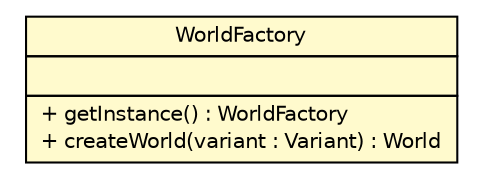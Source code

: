 #!/usr/local/bin/dot
#
# Class diagram 
# Generated by UMLGraph version 5.2 (http://www.umlgraph.org/)
#

digraph G {
	edge [fontname="Helvetica",fontsize=10,labelfontname="Helvetica",labelfontsize=10];
	node [fontname="Helvetica",fontsize=10,shape=plaintext];
	nodesep=0.25;
	ranksep=0.5;
	// dip.world.WorldFactory
	c7897 [label=<<table title="dip.world.WorldFactory" border="0" cellborder="1" cellspacing="0" cellpadding="2" port="p" bgcolor="lemonChiffon" href="./WorldFactory.html">
		<tr><td><table border="0" cellspacing="0" cellpadding="1">
<tr><td align="center" balign="center"> WorldFactory </td></tr>
		</table></td></tr>
		<tr><td><table border="0" cellspacing="0" cellpadding="1">
<tr><td align="left" balign="left">  </td></tr>
		</table></td></tr>
		<tr><td><table border="0" cellspacing="0" cellpadding="1">
<tr><td align="left" balign="left"> + getInstance() : WorldFactory </td></tr>
<tr><td align="left" balign="left"> + createWorld(variant : Variant) : World </td></tr>
		</table></td></tr>
		</table>>, fontname="Helvetica", fontcolor="black", fontsize=10.0];
}

